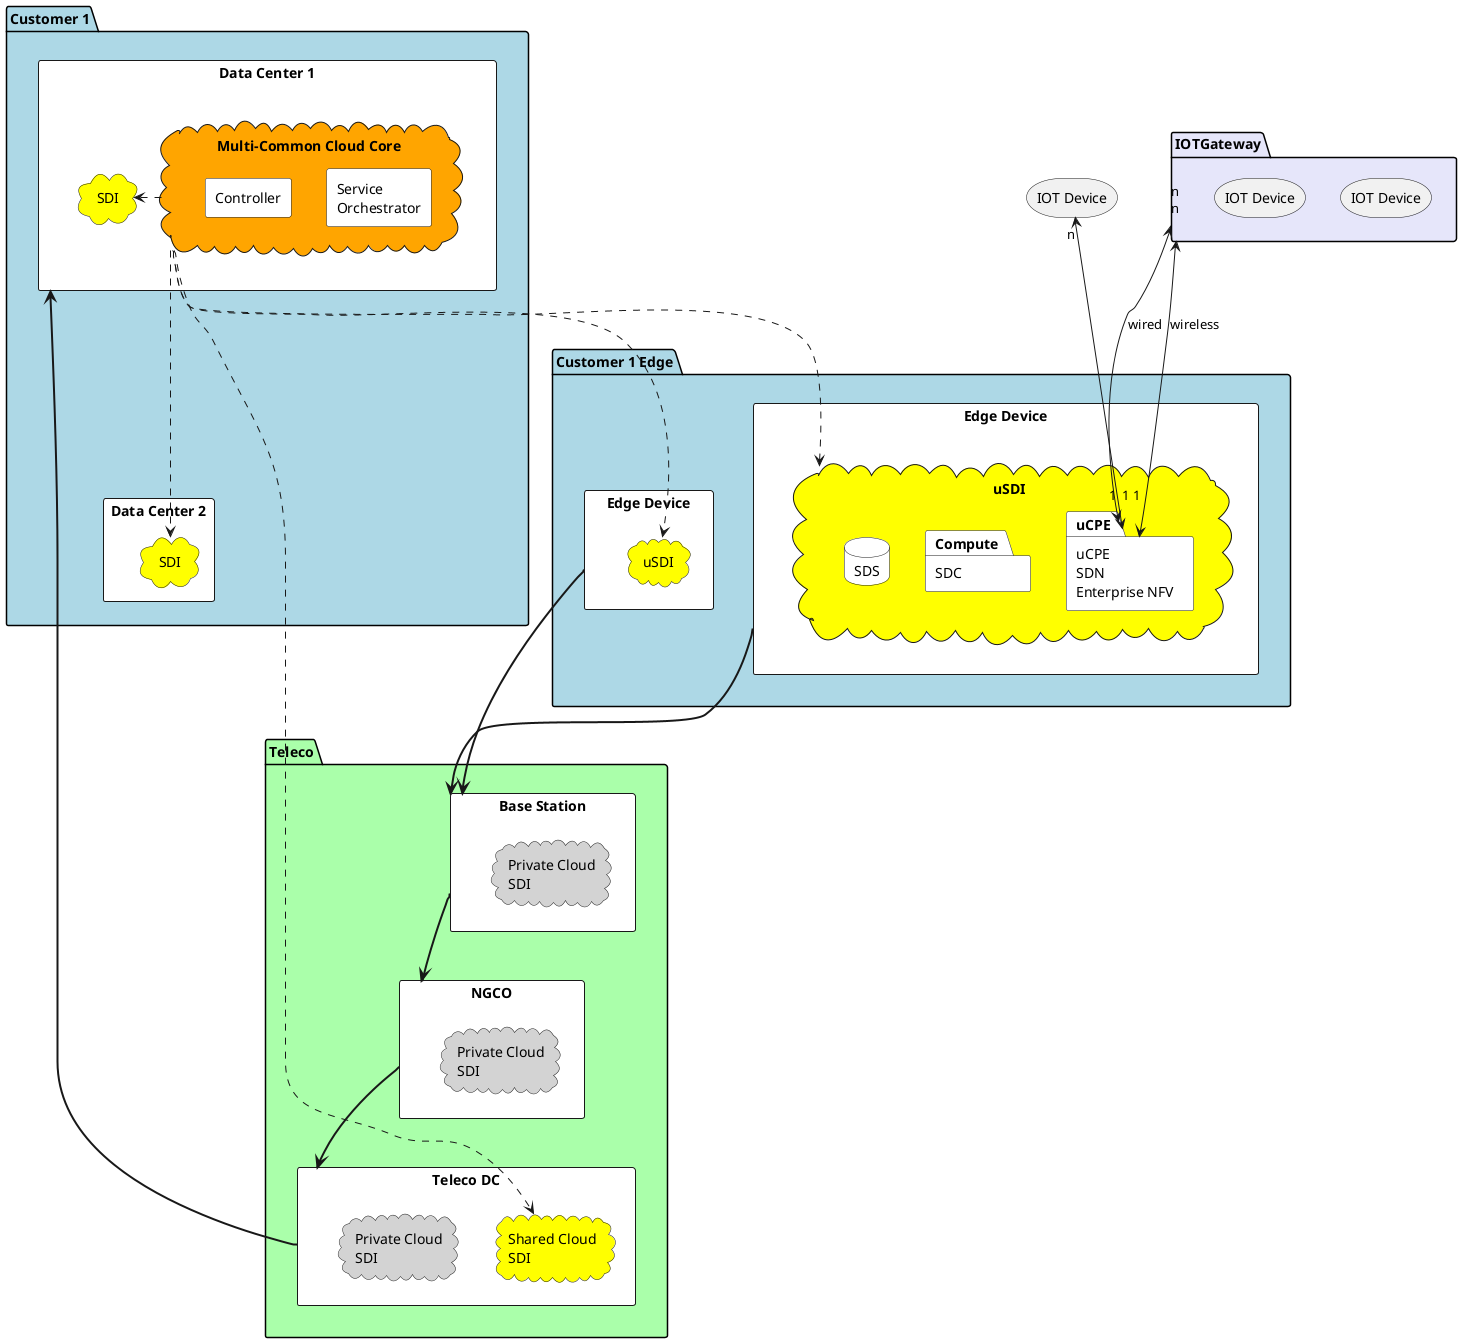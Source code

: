 @startuml

package "Customer 1" as C1 #lightblue {
  rectangle "Data Center 1" as DC1 #white {
    cloud "Multi-Common Cloud Core" as HC #orange {
      rectangle "Service\nOrchestrator" #white
      rectangle "Controller" #white
    }
    cloud "SDI" as C1C #yellow {
    }
  }
  rectangle "Data Center 2" as DC2 #white {
    cloud "SDI" as C2C #yellow {
    }
  }
}

package "Teleco" as Teleco #aaffaa {
  rectangle "Teleco DC" as TDC #white {
      cloud "Shared Cloud\nSDI" as SC #yellow {
      }
      cloud "Private Cloud\nSDI" as PC #lightgray {
      }
  }
  rectangle "NGCO" as NGCO #white {
    cloud "Private Cloud\nSDI" as NPC #lightgray {
    }
  }
  rectangle "Base Station" as BS #white {
    cloud "Private Cloud\nSDI" as BPC #lightgray {
    }
  }
}

package "Customer 1 Edge" as C1E #lightblue {
  rectangle "Edge Device" as Edge #white {
    cloud "uSDI" as EC #yellow {
        package "uCPE\nSDN\nEnterprise NFV" as uCPE #white {
        }
        package "SDC" as Compute #white {
        }
        database "SDS" as Storage #white {
        }
    }
  }
  rectangle "Edge Device" as Edge2 #white {
    cloud "uSDI" as uCPE2 #yellow {
    }
  }
}

package IOTGateway #lavender {
    storage "IOT Device" as IOTD {
    }
    storage "IOT Device" as IOTD2 {
    }
}

storage "IOT Device"  as ID3

IOTGateway  "n" <--> "1" uCPE : wired
IOTGateway  "n" <--> "1" uCPE : wireless

ID3 "n" <--> "1" uCPE

HC .> C1C
HC ..> C2C
HC ..> SC
HC ..> EC
HC ..> uCPE2

Edge ==> BS
Edge2 ==> BS
BS ==> NGCO
NGCO ==> TDC
TDC ==> DC1

@enduml

